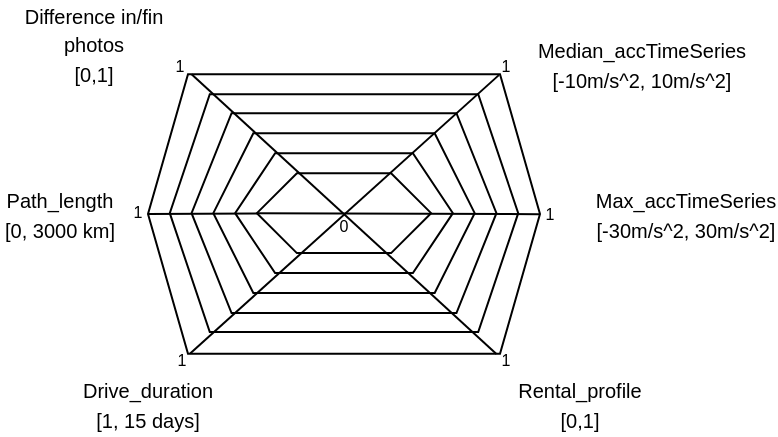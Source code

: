 <mxfile version="22.1.5" type="github">
  <diagram name="Pagina-1" id="_xdyVtsLKk-Tw6EEx5Ot">
    <mxGraphModel dx="600" dy="298" grid="1" gridSize="10" guides="1" tooltips="1" connect="1" arrows="1" fold="1" page="1" pageScale="1" pageWidth="827" pageHeight="1169" math="0" shadow="0">
      <root>
        <mxCell id="0" />
        <mxCell id="1" parent="0" />
        <mxCell id="lOh8rRdROg5qKvjLAgk0-22" value="&lt;font style=&quot;font-size: 10px;&quot;&gt;Max_accTimeSeries&lt;br&gt;[-30m/s^2, 30m/s^2]&lt;br&gt;&lt;/font&gt;" style="text;html=1;strokeColor=none;fillColor=none;align=center;verticalAlign=middle;whiteSpace=wrap;rounded=0;" vertex="1" parent="1">
          <mxGeometry x="580" y="235.07" width="66" height="30" as="geometry" />
        </mxCell>
        <mxCell id="lOh8rRdROg5qKvjLAgk0-23" value="&lt;font style=&quot;font-size: 10px;&quot;&gt;Median_accTimeSeries&lt;br&gt;[-10m/s^2, 10m/s^2]&lt;br&gt;&lt;/font&gt;" style="text;html=1;strokeColor=none;fillColor=none;align=center;verticalAlign=middle;whiteSpace=wrap;rounded=0;" vertex="1" parent="1">
          <mxGeometry x="556.44" y="160" width="70" height="30" as="geometry" />
        </mxCell>
        <mxCell id="lOh8rRdROg5qKvjLAgk0-24" value="&lt;font style=&quot;font-size: 10px;&quot;&gt;Drive_duration&lt;br&gt;[1, 15 days]&lt;br&gt;&lt;/font&gt;" style="text;html=1;strokeColor=none;fillColor=none;align=center;verticalAlign=middle;whiteSpace=wrap;rounded=0;" vertex="1" parent="1">
          <mxGeometry x="314" y="330" width="60" height="30" as="geometry" />
        </mxCell>
        <mxCell id="lOh8rRdROg5qKvjLAgk0-26" value="&lt;font style=&quot;font-size: 10px;&quot;&gt;Path_length&lt;br&gt;[0, 3000 km]&lt;br&gt;&lt;/font&gt;" style="text;html=1;strokeColor=none;fillColor=none;align=center;verticalAlign=middle;whiteSpace=wrap;rounded=0;" vertex="1" parent="1">
          <mxGeometry x="270" y="235.07" width="60" height="30" as="geometry" />
        </mxCell>
        <mxCell id="lOh8rRdROg5qKvjLAgk0-29" value="&lt;font style=&quot;font-size: 10px;&quot;&gt;Difference in/fin photos&lt;br&gt;[0,1]&lt;br&gt;&lt;/font&gt;" style="text;html=1;strokeColor=none;fillColor=none;align=center;verticalAlign=middle;whiteSpace=wrap;rounded=0;" vertex="1" parent="1">
          <mxGeometry x="280" y="150.14" width="74" height="30" as="geometry" />
        </mxCell>
        <mxCell id="lOh8rRdROg5qKvjLAgk0-30" value="&lt;font style=&quot;font-size: 10px;&quot;&gt;Rental_profile&lt;br&gt;[0,1]&lt;br&gt;&lt;/font&gt;" style="text;html=1;strokeColor=none;fillColor=none;align=center;verticalAlign=middle;whiteSpace=wrap;rounded=0;" vertex="1" parent="1">
          <mxGeometry x="530" y="330" width="60" height="30" as="geometry" />
        </mxCell>
        <mxCell id="lOh8rRdROg5qKvjLAgk0-33" value="" style="group" vertex="1" connectable="0" parent="1">
          <mxGeometry x="344" y="180.14" width="212.44" height="158.87" as="geometry" />
        </mxCell>
        <mxCell id="lOh8rRdROg5qKvjLAgk0-13" value="" style="shape=hexagon;perimeter=hexagonPerimeter2;whiteSpace=wrap;html=1;fixedSize=1;" vertex="1" parent="lOh8rRdROg5qKvjLAgk0-33">
          <mxGeometry width="196" height="139.72" as="geometry" />
        </mxCell>
        <mxCell id="lOh8rRdROg5qKvjLAgk0-14" value="" style="shape=hexagon;perimeter=hexagonPerimeter2;whiteSpace=wrap;html=1;fixedSize=1;" vertex="1" parent="lOh8rRdROg5qKvjLAgk0-33">
          <mxGeometry x="10.889" y="9.99" width="174.222" height="118.881" as="geometry" />
        </mxCell>
        <mxCell id="lOh8rRdROg5qKvjLAgk0-16" value="" style="shape=hexagon;perimeter=hexagonPerimeter2;whiteSpace=wrap;html=1;fixedSize=1;" vertex="1" parent="lOh8rRdROg5qKvjLAgk0-33">
          <mxGeometry x="21.778" y="19.481" width="152.444" height="99.9" as="geometry" />
        </mxCell>
        <mxCell id="lOh8rRdROg5qKvjLAgk0-15" value="" style="shape=hexagon;perimeter=hexagonPerimeter2;whiteSpace=wrap;html=1;fixedSize=1;" vertex="1" parent="lOh8rRdROg5qKvjLAgk0-33">
          <mxGeometry x="32.667" y="29.47" width="130.667" height="79.92" as="geometry" />
        </mxCell>
        <mxCell id="lOh8rRdROg5qKvjLAgk0-12" value="" style="shape=hexagon;perimeter=hexagonPerimeter2;whiteSpace=wrap;html=1;fixedSize=1;" vertex="1" parent="lOh8rRdROg5qKvjLAgk0-33">
          <mxGeometry x="43.556" y="39.46" width="108.889" height="59.94" as="geometry" />
        </mxCell>
        <mxCell id="lOh8rRdROg5qKvjLAgk0-21" value="" style="endArrow=none;html=1;rounded=0;exitX=0;exitY=0.5;exitDx=0;exitDy=0;" edge="1" parent="lOh8rRdROg5qKvjLAgk0-33" source="lOh8rRdROg5qKvjLAgk0-13" target="lOh8rRdROg5qKvjLAgk0-20">
          <mxGeometry width="50" height="50" relative="1" as="geometry">
            <mxPoint y="69.93" as="sourcePoint" />
            <mxPoint x="196" y="69.93" as="targetPoint" />
          </mxGeometry>
        </mxCell>
        <mxCell id="lOh8rRdROg5qKvjLAgk0-20" value="" style="shape=hexagon;perimeter=hexagonPerimeter2;whiteSpace=wrap;html=1;fixedSize=1;" vertex="1" parent="lOh8rRdROg5qKvjLAgk0-33">
          <mxGeometry x="54.444" y="49.45" width="87.111" height="39.96" as="geometry" />
        </mxCell>
        <mxCell id="lOh8rRdROg5qKvjLAgk0-18" value="" style="endArrow=none;html=1;rounded=0;" edge="1" parent="lOh8rRdROg5qKvjLAgk0-33">
          <mxGeometry width="50" height="50" relative="1" as="geometry">
            <mxPoint x="174.222" y="139.86" as="sourcePoint" />
            <mxPoint x="21.778" as="targetPoint" />
          </mxGeometry>
        </mxCell>
        <mxCell id="lOh8rRdROg5qKvjLAgk0-19" value="" style="endArrow=none;html=1;rounded=0;exitX=0;exitY=0.5;exitDx=0;exitDy=0;" edge="1" parent="lOh8rRdROg5qKvjLAgk0-33" source="lOh8rRdROg5qKvjLAgk0-20">
          <mxGeometry width="50" height="50" relative="1" as="geometry">
            <mxPoint x="141.556" y="119.88" as="sourcePoint" />
            <mxPoint x="196" y="69.93" as="targetPoint" />
          </mxGeometry>
        </mxCell>
        <mxCell id="lOh8rRdROg5qKvjLAgk0-17" value="" style="endArrow=none;html=1;rounded=0;exitX=0.102;exitY=0.999;exitDx=0;exitDy=0;exitPerimeter=0;entryX=0.895;entryY=0.003;entryDx=0;entryDy=0;entryPerimeter=0;" edge="1" parent="lOh8rRdROg5qKvjLAgk0-33" target="lOh8rRdROg5qKvjLAgk0-13">
          <mxGeometry width="50" height="50" relative="1" as="geometry">
            <mxPoint x="21.081" y="139.58" as="sourcePoint" />
            <mxPoint x="176.705" y="-0.14" as="targetPoint" />
          </mxGeometry>
        </mxCell>
        <mxCell id="lOh8rRdROg5qKvjLAgk0-38" value="&lt;font style=&quot;font-size: 8px;&quot;&gt;0&lt;/font&gt;" style="text;html=1;strokeColor=none;fillColor=none;align=center;verticalAlign=middle;whiteSpace=wrap;rounded=0;" vertex="1" parent="lOh8rRdROg5qKvjLAgk0-33">
          <mxGeometry x="68" y="59.41" width="60" height="30" as="geometry" />
        </mxCell>
        <mxCell id="lOh8rRdROg5qKvjLAgk0-39" value="&lt;font style=&quot;font-size: 8px;&quot;&gt;1&lt;/font&gt;" style="text;html=1;strokeColor=none;fillColor=none;align=center;verticalAlign=middle;whiteSpace=wrap;rounded=0;" vertex="1" parent="lOh8rRdROg5qKvjLAgk0-33">
          <mxGeometry x="149.44" y="126.87" width="60" height="30" as="geometry" />
        </mxCell>
        <mxCell id="lOh8rRdROg5qKvjLAgk0-40" value="&lt;font style=&quot;font-size: 8px;&quot;&gt;1&lt;/font&gt;" style="text;html=1;strokeColor=none;fillColor=none;align=center;verticalAlign=middle;whiteSpace=wrap;rounded=0;" vertex="1" parent="lOh8rRdROg5qKvjLAgk0-33">
          <mxGeometry x="-13.44" y="126.87" width="60" height="30" as="geometry" />
        </mxCell>
        <mxCell id="lOh8rRdROg5qKvjLAgk0-37" value="&lt;font style=&quot;font-size: 8px;&quot;&gt;1&lt;/font&gt;" style="text;html=1;strokeColor=none;fillColor=none;align=center;verticalAlign=middle;whiteSpace=wrap;rounded=0;" vertex="1" parent="1">
          <mxGeometry x="515" y="234.07" width="60" height="30" as="geometry" />
        </mxCell>
        <mxCell id="lOh8rRdROg5qKvjLAgk0-41" value="&lt;font style=&quot;font-size: 8px;&quot;&gt;1&lt;/font&gt;" style="text;html=1;strokeColor=none;fillColor=none;align=center;verticalAlign=middle;whiteSpace=wrap;rounded=0;" vertex="1" parent="1">
          <mxGeometry x="309" y="233.07" width="60" height="30" as="geometry" />
        </mxCell>
        <mxCell id="lOh8rRdROg5qKvjLAgk0-42" value="&lt;font style=&quot;font-size: 8px;&quot;&gt;1&lt;/font&gt;" style="text;html=1;strokeColor=none;fillColor=none;align=center;verticalAlign=middle;whiteSpace=wrap;rounded=0;" vertex="1" parent="1">
          <mxGeometry x="330" y="160" width="60" height="30" as="geometry" />
        </mxCell>
        <mxCell id="lOh8rRdROg5qKvjLAgk0-44" value="&lt;font style=&quot;font-size: 8px;&quot;&gt;1&lt;/font&gt;" style="text;html=1;strokeColor=none;fillColor=none;align=center;verticalAlign=middle;whiteSpace=wrap;rounded=0;" vertex="1" parent="1">
          <mxGeometry x="493.44" y="160" width="60" height="30" as="geometry" />
        </mxCell>
      </root>
    </mxGraphModel>
  </diagram>
</mxfile>
